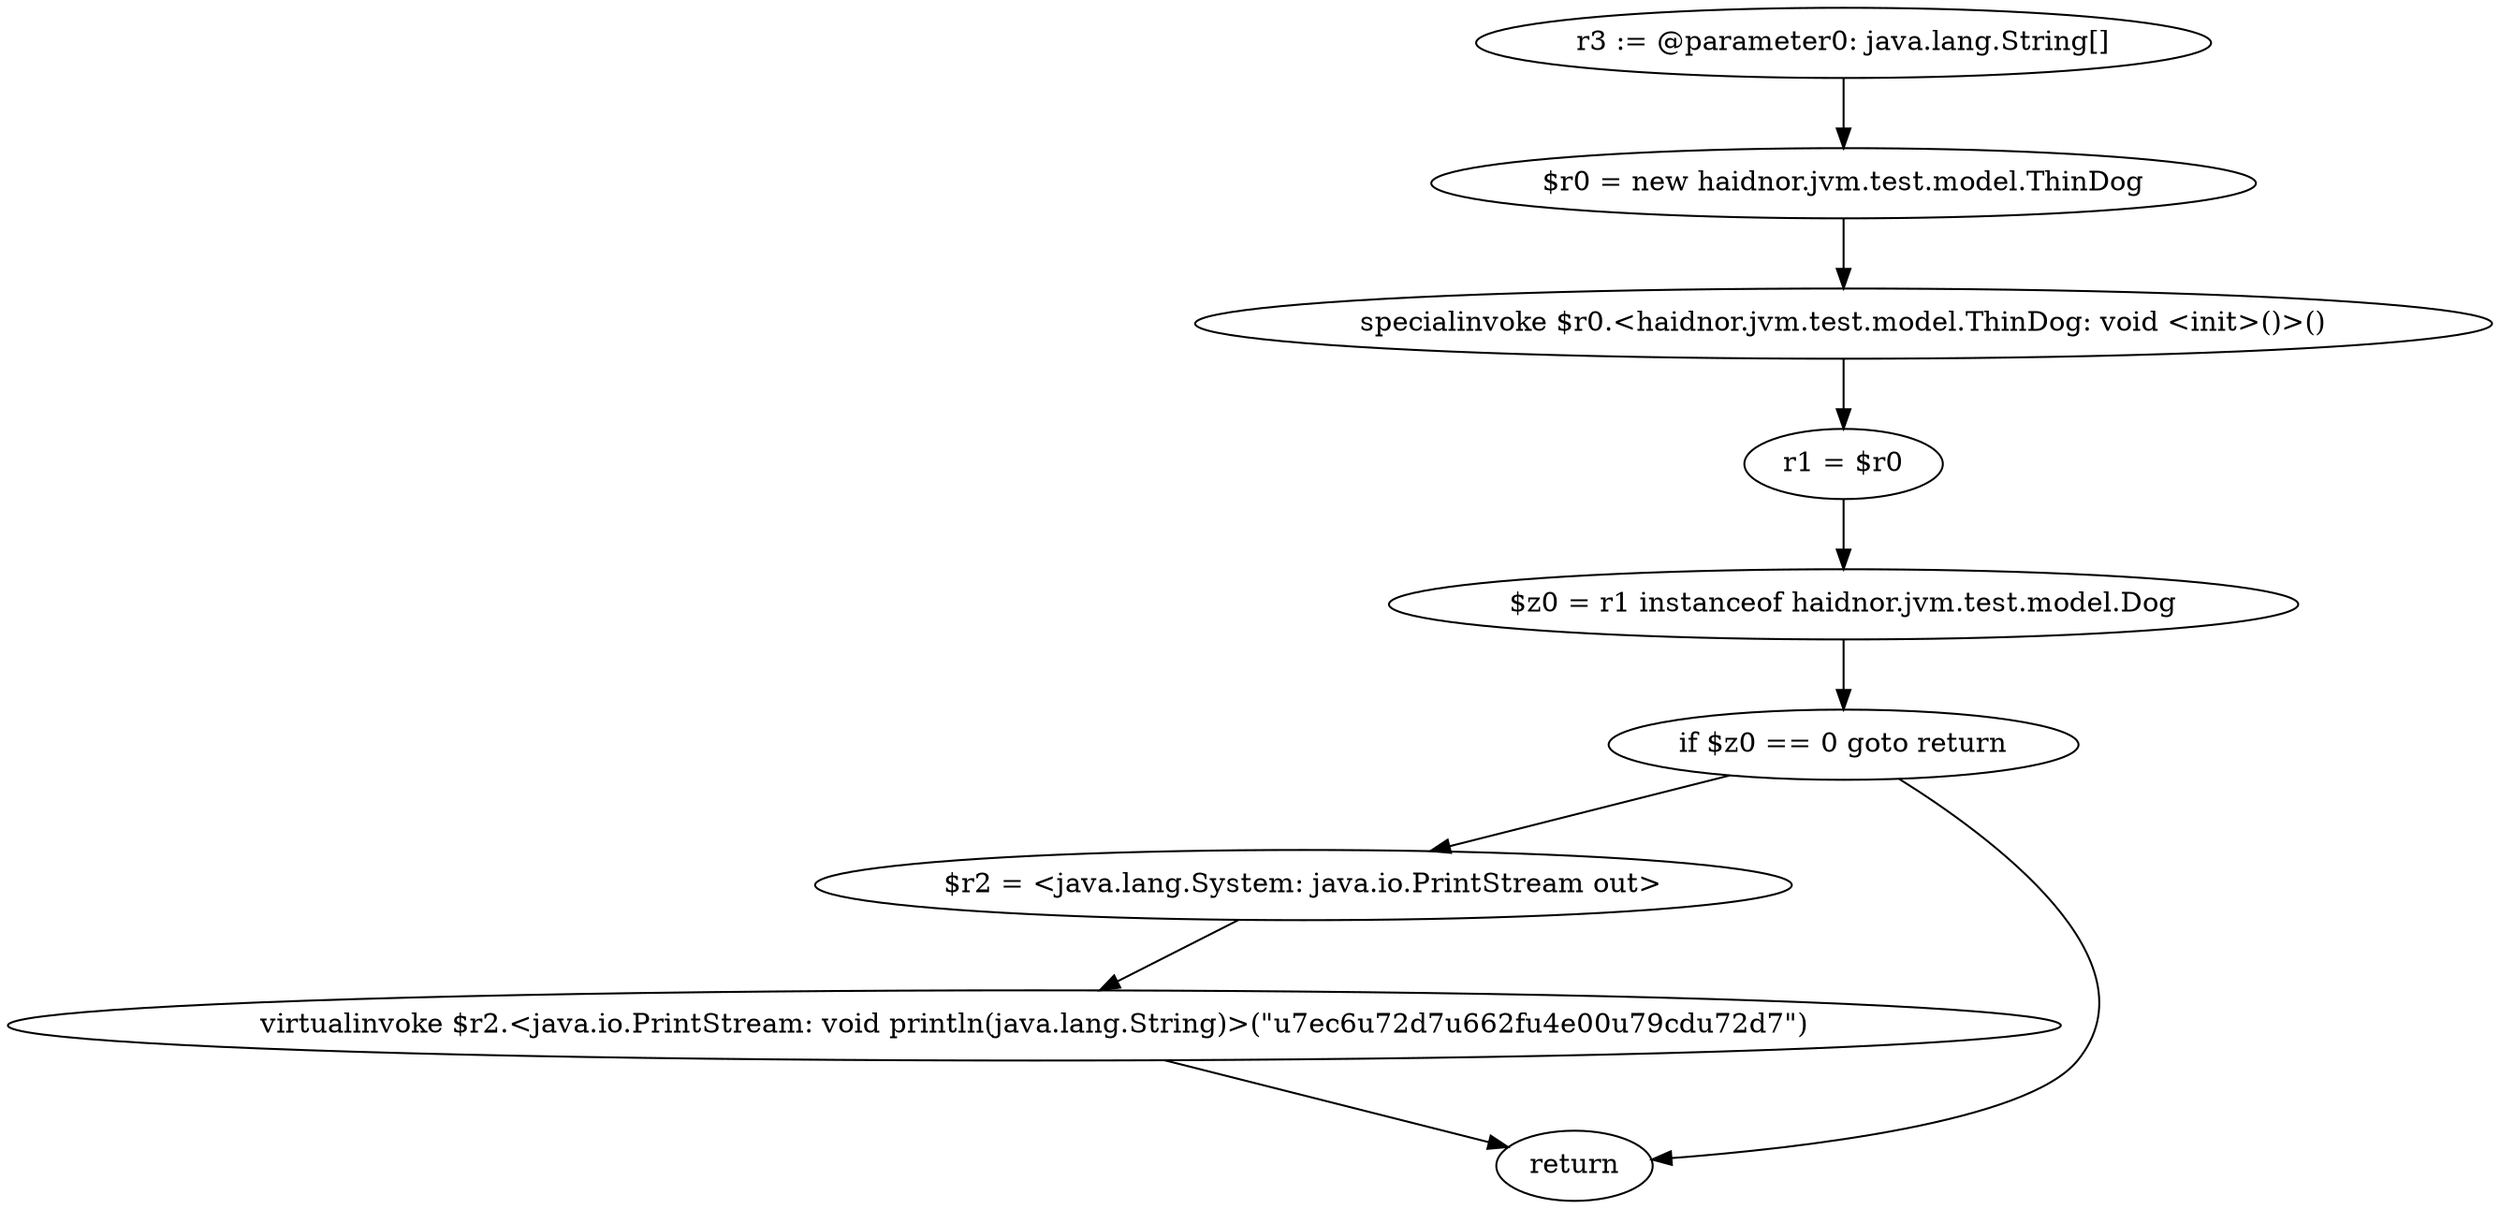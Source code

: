 digraph "unitGraph" {
    "r3 := @parameter0: java.lang.String[]"
    "$r0 = new haidnor.jvm.test.model.ThinDog"
    "specialinvoke $r0.<haidnor.jvm.test.model.ThinDog: void <init>()>()"
    "r1 = $r0"
    "$z0 = r1 instanceof haidnor.jvm.test.model.Dog"
    "if $z0 == 0 goto return"
    "$r2 = <java.lang.System: java.io.PrintStream out>"
    "virtualinvoke $r2.<java.io.PrintStream: void println(java.lang.String)>(\"\u7ec6\u72d7\u662f\u4e00\u79cd\u72d7\")"
    "return"
    "r3 := @parameter0: java.lang.String[]"->"$r0 = new haidnor.jvm.test.model.ThinDog";
    "$r0 = new haidnor.jvm.test.model.ThinDog"->"specialinvoke $r0.<haidnor.jvm.test.model.ThinDog: void <init>()>()";
    "specialinvoke $r0.<haidnor.jvm.test.model.ThinDog: void <init>()>()"->"r1 = $r0";
    "r1 = $r0"->"$z0 = r1 instanceof haidnor.jvm.test.model.Dog";
    "$z0 = r1 instanceof haidnor.jvm.test.model.Dog"->"if $z0 == 0 goto return";
    "if $z0 == 0 goto return"->"$r2 = <java.lang.System: java.io.PrintStream out>";
    "if $z0 == 0 goto return"->"return";
    "$r2 = <java.lang.System: java.io.PrintStream out>"->"virtualinvoke $r2.<java.io.PrintStream: void println(java.lang.String)>(\"\u7ec6\u72d7\u662f\u4e00\u79cd\u72d7\")";
    "virtualinvoke $r2.<java.io.PrintStream: void println(java.lang.String)>(\"\u7ec6\u72d7\u662f\u4e00\u79cd\u72d7\")"->"return";
}

